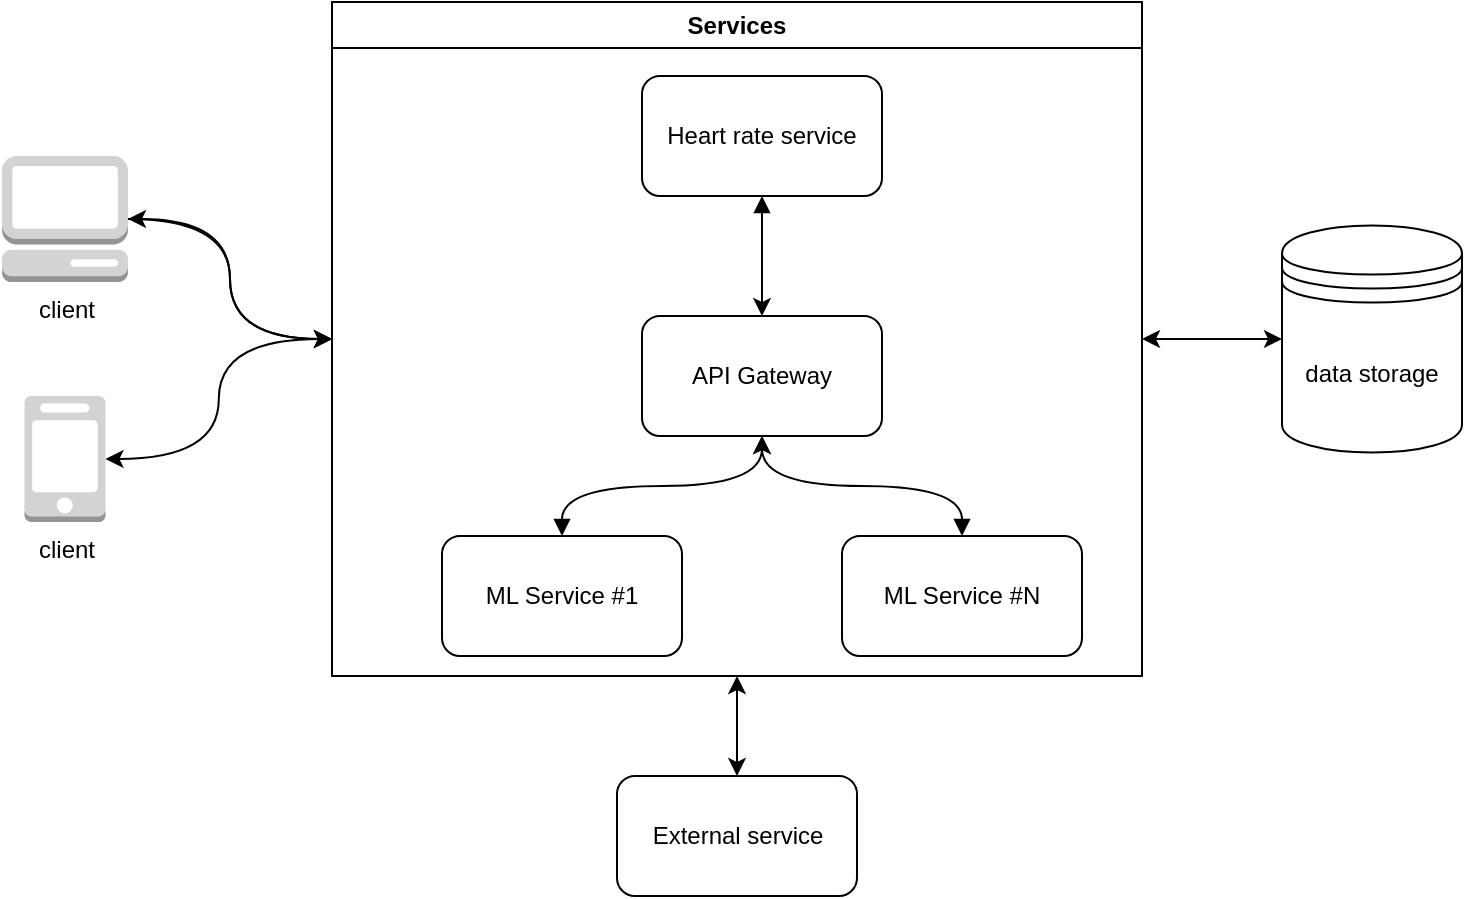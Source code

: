 <mxfile version="21.2.1" type="device">
  <diagram name="Page-1" id="_c3INgkYNCVD1EYayKXp">
    <mxGraphModel dx="2060" dy="1045" grid="1" gridSize="10" guides="1" tooltips="1" connect="1" arrows="1" fold="1" page="1" pageScale="1" pageWidth="850" pageHeight="1100" math="0" shadow="0">
      <root>
        <mxCell id="0" />
        <mxCell id="1" parent="0" />
        <mxCell id="4TYgSzNJ6WoWBip9BkIt-23" style="edgeStyle=orthogonalEdgeStyle;rounded=0;orthogonalLoop=1;jettySize=auto;html=1;entryX=0;entryY=0.5;entryDx=0;entryDy=0;curved=1;" parent="1" source="4TYgSzNJ6WoWBip9BkIt-3" target="4TYgSzNJ6WoWBip9BkIt-16" edge="1">
          <mxGeometry relative="1" as="geometry" />
        </mxCell>
        <mxCell id="4TYgSzNJ6WoWBip9BkIt-1" value="client&lt;br&gt;" style="outlineConnect=0;dashed=0;verticalLabelPosition=bottom;verticalAlign=top;align=center;html=1;shape=mxgraph.aws3.mobile_client;fillColor=#D2D3D3;gradientColor=none;" parent="1" vertex="1">
          <mxGeometry x="131.25" y="510" width="40.5" height="63" as="geometry" />
        </mxCell>
        <mxCell id="4TYgSzNJ6WoWBip9BkIt-24" style="edgeStyle=orthogonalEdgeStyle;rounded=0;orthogonalLoop=1;jettySize=auto;html=1;entryX=0;entryY=0.5;entryDx=0;entryDy=0;curved=1;startArrow=classic;startFill=1;" parent="1" source="4TYgSzNJ6WoWBip9BkIt-3" target="4TYgSzNJ6WoWBip9BkIt-16" edge="1">
          <mxGeometry relative="1" as="geometry" />
        </mxCell>
        <mxCell id="4TYgSzNJ6WoWBip9BkIt-9" style="rounded=0;orthogonalLoop=1;jettySize=auto;html=1;startArrow=block;startFill=1;" parent="1" source="4TYgSzNJ6WoWBip9BkIt-4" target="4TYgSzNJ6WoWBip9BkIt-5" edge="1">
          <mxGeometry relative="1" as="geometry" />
        </mxCell>
        <mxCell id="4TYgSzNJ6WoWBip9BkIt-4" value="Heart rate service" style="rounded=1;whiteSpace=wrap;html=1;" parent="1" vertex="1">
          <mxGeometry x="440" y="350" width="120" height="60" as="geometry" />
        </mxCell>
        <mxCell id="4TYgSzNJ6WoWBip9BkIt-5" value="API Gateway" style="rounded=1;whiteSpace=wrap;html=1;" parent="1" vertex="1">
          <mxGeometry x="440" y="470" width="120" height="60" as="geometry" />
        </mxCell>
        <mxCell id="4TYgSzNJ6WoWBip9BkIt-6" value="ML Service #1" style="rounded=1;whiteSpace=wrap;html=1;" parent="1" vertex="1">
          <mxGeometry x="340" y="580" width="120" height="60" as="geometry" />
        </mxCell>
        <mxCell id="4TYgSzNJ6WoWBip9BkIt-8" value="ML Service #N" style="rounded=1;whiteSpace=wrap;html=1;" parent="1" vertex="1">
          <mxGeometry x="540" y="580" width="120" height="60" as="geometry" />
        </mxCell>
        <mxCell id="4TYgSzNJ6WoWBip9BkIt-10" style="rounded=0;orthogonalLoop=1;jettySize=auto;html=1;startArrow=block;startFill=1;exitX=0.5;exitY=0;exitDx=0;exitDy=0;entryX=0.5;entryY=1;entryDx=0;entryDy=0;edgeStyle=orthogonalEdgeStyle;curved=1;" parent="1" source="4TYgSzNJ6WoWBip9BkIt-8" target="4TYgSzNJ6WoWBip9BkIt-5" edge="1">
          <mxGeometry relative="1" as="geometry">
            <mxPoint x="500" y="410" as="sourcePoint" />
            <mxPoint x="500" y="480" as="targetPoint" />
          </mxGeometry>
        </mxCell>
        <mxCell id="4TYgSzNJ6WoWBip9BkIt-11" style="rounded=0;orthogonalLoop=1;jettySize=auto;html=1;startArrow=block;startFill=1;exitX=0.5;exitY=0;exitDx=0;exitDy=0;entryX=0.5;entryY=1;entryDx=0;entryDy=0;edgeStyle=orthogonalEdgeStyle;curved=1;" parent="1" source="4TYgSzNJ6WoWBip9BkIt-6" target="4TYgSzNJ6WoWBip9BkIt-5" edge="1">
          <mxGeometry relative="1" as="geometry">
            <mxPoint x="510" y="420" as="sourcePoint" />
            <mxPoint x="510" y="490" as="targetPoint" />
          </mxGeometry>
        </mxCell>
        <mxCell id="4TYgSzNJ6WoWBip9BkIt-12" value="" style="shape=image;html=1;verticalAlign=top;verticalLabelPosition=bottom;labelBackgroundColor=#ffffff;imageAspect=0;aspect=fixed;image=https://cdn0.iconfinder.com/data/icons/gcons-2/9/point1-128.png" parent="1" vertex="1">
          <mxGeometry x="475" y="630" width="10" height="10" as="geometry" />
        </mxCell>
        <mxCell id="4TYgSzNJ6WoWBip9BkIt-14" value="" style="shape=image;html=1;verticalAlign=top;verticalLabelPosition=bottom;labelBackgroundColor=#ffffff;imageAspect=0;aspect=fixed;image=https://cdn0.iconfinder.com/data/icons/gcons-2/9/point1-128.png" parent="1" vertex="1">
          <mxGeometry x="495" y="630" width="10" height="10" as="geometry" />
        </mxCell>
        <mxCell id="4TYgSzNJ6WoWBip9BkIt-15" value="" style="shape=image;html=1;verticalAlign=top;verticalLabelPosition=bottom;labelBackgroundColor=#ffffff;imageAspect=0;aspect=fixed;image=https://cdn0.iconfinder.com/data/icons/gcons-2/9/point1-128.png" parent="1" vertex="1">
          <mxGeometry x="515" y="630" width="10" height="10" as="geometry" />
        </mxCell>
        <mxCell id="4TYgSzNJ6WoWBip9BkIt-18" style="rounded=0;orthogonalLoop=1;jettySize=auto;html=1;entryX=0;entryY=0.5;entryDx=0;entryDy=0;startArrow=classic;startFill=1;" parent="1" source="4TYgSzNJ6WoWBip9BkIt-16" target="4TYgSzNJ6WoWBip9BkIt-20" edge="1">
          <mxGeometry relative="1" as="geometry">
            <mxPoint x="760" y="481.5" as="targetPoint" />
          </mxGeometry>
        </mxCell>
        <mxCell id="4TYgSzNJ6WoWBip9BkIt-22" style="rounded=0;orthogonalLoop=1;jettySize=auto;html=1;startArrow=classic;startFill=1;" parent="1" source="4TYgSzNJ6WoWBip9BkIt-16" target="4TYgSzNJ6WoWBip9BkIt-21" edge="1">
          <mxGeometry relative="1" as="geometry" />
        </mxCell>
        <mxCell id="4TYgSzNJ6WoWBip9BkIt-16" value="Services" style="swimlane;whiteSpace=wrap;html=1;" parent="1" vertex="1">
          <mxGeometry x="285" y="313" width="405" height="337" as="geometry" />
        </mxCell>
        <mxCell id="4TYgSzNJ6WoWBip9BkIt-20" value="data storage" style="shape=datastore;whiteSpace=wrap;html=1;" parent="1" vertex="1">
          <mxGeometry x="760" y="424.75" width="90" height="113.5" as="geometry" />
        </mxCell>
        <mxCell id="4TYgSzNJ6WoWBip9BkIt-21" value="External service" style="rounded=1;whiteSpace=wrap;html=1;" parent="1" vertex="1">
          <mxGeometry x="427.5" y="700" width="120" height="60" as="geometry" />
        </mxCell>
        <mxCell id="4TYgSzNJ6WoWBip9BkIt-25" value="" style="edgeStyle=orthogonalEdgeStyle;rounded=0;orthogonalLoop=1;jettySize=auto;html=1;entryX=0;entryY=0.5;entryDx=0;entryDy=0;curved=1;startArrow=classic;startFill=1;" parent="1" source="4TYgSzNJ6WoWBip9BkIt-1" target="4TYgSzNJ6WoWBip9BkIt-16" edge="1">
          <mxGeometry relative="1" as="geometry">
            <mxPoint x="121" y="432" as="sourcePoint" />
            <mxPoint x="285" y="482" as="targetPoint" />
          </mxGeometry>
        </mxCell>
        <mxCell id="4TYgSzNJ6WoWBip9BkIt-3" value="client" style="outlineConnect=0;dashed=0;verticalLabelPosition=bottom;verticalAlign=top;align=center;html=1;shape=mxgraph.aws3.management_console;fillColor=#D2D3D3;gradientColor=none;" parent="1" vertex="1">
          <mxGeometry x="120" y="390" width="63" height="63" as="geometry" />
        </mxCell>
      </root>
    </mxGraphModel>
  </diagram>
</mxfile>
